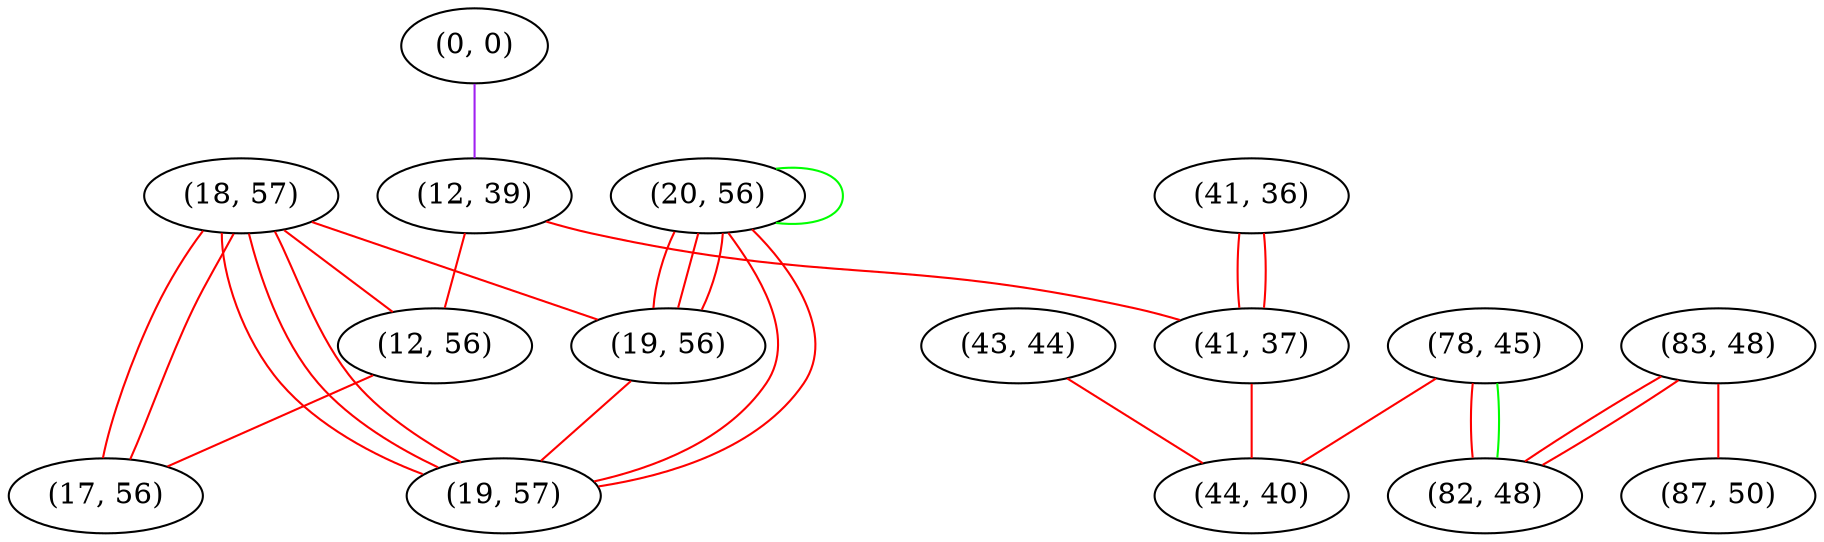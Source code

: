 graph "" {
"(0, 0)";
"(18, 57)";
"(20, 56)";
"(83, 48)";
"(12, 39)";
"(78, 45)";
"(12, 56)";
"(19, 56)";
"(82, 48)";
"(17, 56)";
"(19, 57)";
"(41, 36)";
"(41, 37)";
"(43, 44)";
"(87, 50)";
"(44, 40)";
"(0, 0)" -- "(12, 39)"  [color=purple, key=0, weight=4];
"(18, 57)" -- "(19, 56)"  [color=red, key=0, weight=1];
"(18, 57)" -- "(17, 56)"  [color=red, key=0, weight=1];
"(18, 57)" -- "(17, 56)"  [color=red, key=1, weight=1];
"(18, 57)" -- "(19, 57)"  [color=red, key=0, weight=1];
"(18, 57)" -- "(19, 57)"  [color=red, key=1, weight=1];
"(18, 57)" -- "(19, 57)"  [color=red, key=2, weight=1];
"(18, 57)" -- "(12, 56)"  [color=red, key=0, weight=1];
"(20, 56)" -- "(19, 56)"  [color=red, key=0, weight=1];
"(20, 56)" -- "(19, 56)"  [color=red, key=1, weight=1];
"(20, 56)" -- "(19, 56)"  [color=red, key=2, weight=1];
"(20, 56)" -- "(19, 57)"  [color=red, key=0, weight=1];
"(20, 56)" -- "(19, 57)"  [color=red, key=1, weight=1];
"(20, 56)" -- "(20, 56)"  [color=green, key=0, weight=2];
"(83, 48)" -- "(82, 48)"  [color=red, key=0, weight=1];
"(83, 48)" -- "(82, 48)"  [color=red, key=1, weight=1];
"(83, 48)" -- "(87, 50)"  [color=red, key=0, weight=1];
"(12, 39)" -- "(41, 37)"  [color=red, key=0, weight=1];
"(12, 39)" -- "(12, 56)"  [color=red, key=0, weight=1];
"(78, 45)" -- "(82, 48)"  [color=red, key=0, weight=1];
"(78, 45)" -- "(82, 48)"  [color=green, key=1, weight=2];
"(78, 45)" -- "(44, 40)"  [color=red, key=0, weight=1];
"(12, 56)" -- "(17, 56)"  [color=red, key=0, weight=1];
"(19, 56)" -- "(19, 57)"  [color=red, key=0, weight=1];
"(41, 36)" -- "(41, 37)"  [color=red, key=0, weight=1];
"(41, 36)" -- "(41, 37)"  [color=red, key=1, weight=1];
"(41, 37)" -- "(44, 40)"  [color=red, key=0, weight=1];
"(43, 44)" -- "(44, 40)"  [color=red, key=0, weight=1];
}
